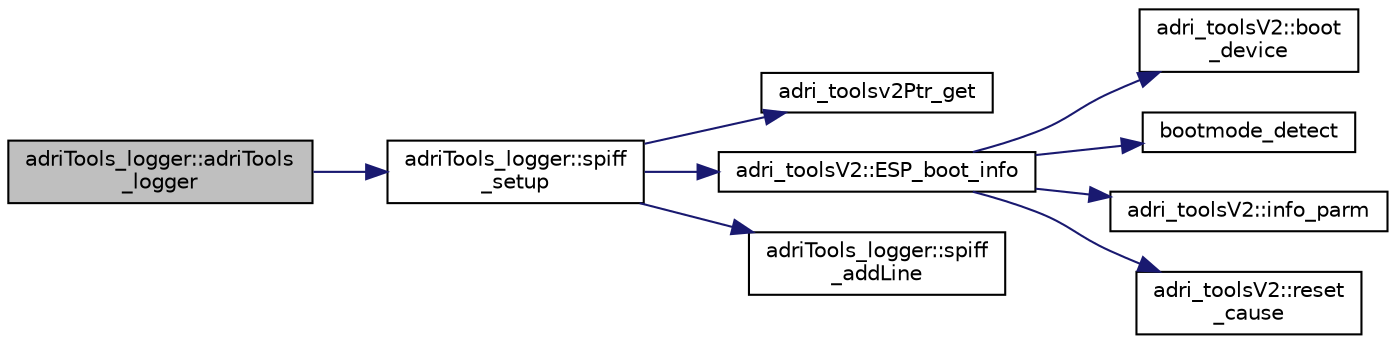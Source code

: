 digraph "adriTools_logger::adriTools_logger"
{
 // LATEX_PDF_SIZE
  edge [fontname="Helvetica",fontsize="10",labelfontname="Helvetica",labelfontsize="10"];
  node [fontname="Helvetica",fontsize="10",shape=record];
  rankdir="LR";
  Node1 [label="adriTools_logger::adriTools\l_logger",height=0.2,width=0.4,color="black", fillcolor="grey75", style="filled", fontcolor="black",tooltip="constructor"];
  Node1 -> Node2 [color="midnightblue",fontsize="10",style="solid",fontname="Helvetica"];
  Node2 [label="adriTools_logger::spiff\l_setup",height=0.2,width=0.4,color="black", fillcolor="white", style="filled",URL="$classadri_tools__logger.html#a3f41a4a74afb66d7020c3aad3deb9795",tooltip="initialize le fichier log"];
  Node2 -> Node3 [color="midnightblue",fontsize="10",style="solid",fontname="Helvetica"];
  Node3 [label="adri_toolsv2Ptr_get",height=0.2,width=0.4,color="black", fillcolor="white", style="filled",URL="$core_8cpp.html#a2b69a357d9a2272f5e1839ab22a1b27d",tooltip=" "];
  Node2 -> Node4 [color="midnightblue",fontsize="10",style="solid",fontname="Helvetica"];
  Node4 [label="adri_toolsV2::ESP_boot_info",height=0.2,width=0.4,color="black", fillcolor="white", style="filled",URL="$classadri__tools_v2.html#a41be71f5e6a3fa986920b81ea0b840b4",tooltip=" "];
  Node4 -> Node5 [color="midnightblue",fontsize="10",style="solid",fontname="Helvetica"];
  Node5 [label="adri_toolsV2::boot\l_device",height=0.2,width=0.4,color="black", fillcolor="white", style="filled",URL="$classadri__tools_v2.html#a6d235996e503bdc8584edc3c0292cdb8",tooltip=" "];
  Node4 -> Node6 [color="midnightblue",fontsize="10",style="solid",fontname="Helvetica"];
  Node6 [label="bootmode_detect",height=0.2,width=0.4,color="black", fillcolor="white", style="filled",URL="$core_8cpp.html#a73580b8103bfc5fbe8e0d35b90e9a4de",tooltip=" "];
  Node4 -> Node7 [color="midnightblue",fontsize="10",style="solid",fontname="Helvetica"];
  Node7 [label="adri_toolsV2::info_parm",height=0.2,width=0.4,color="black", fillcolor="white", style="filled",URL="$classadri__tools_v2.html#a9e5571ca7c5450da7bfc8a1e9c656119",tooltip=" "];
  Node4 -> Node8 [color="midnightblue",fontsize="10",style="solid",fontname="Helvetica"];
  Node8 [label="adri_toolsV2::reset\l_cause",height=0.2,width=0.4,color="black", fillcolor="white", style="filled",URL="$classadri__tools_v2.html#a840bdefab4b7ae7f9b725dbb49b66641",tooltip=" "];
  Node2 -> Node9 [color="midnightblue",fontsize="10",style="solid",fontname="Helvetica"];
  Node9 [label="adriTools_logger::spiff\l_addLine",height=0.2,width=0.4,color="black", fillcolor="white", style="filled",URL="$classadri_tools__logger.html#a7e4c0281b1bfd0e595ac1016450d15ca",tooltip="ajoute un ligne au fichier log"];
}
